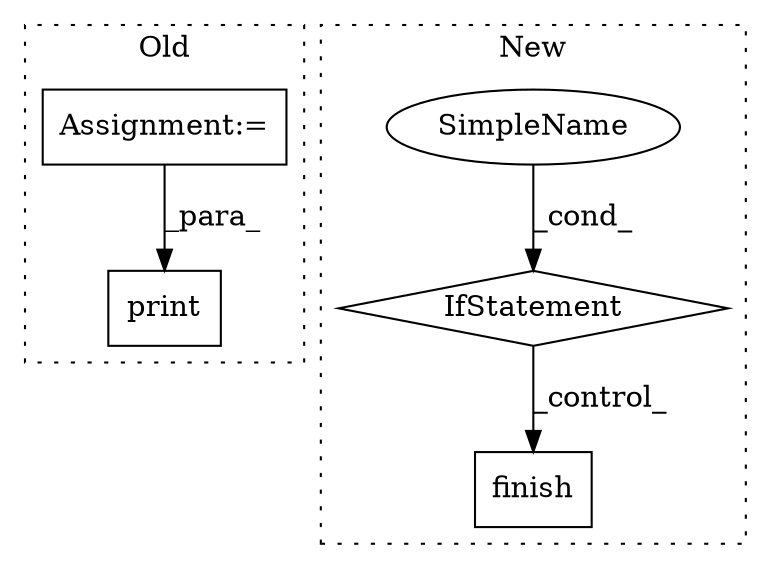 digraph G {
subgraph cluster0 {
1 [label="print" a="32" s="11365,11377" l="6,1" shape="box"];
5 [label="Assignment:=" a="7" s="11233" l="1" shape="box"];
label = "Old";
style="dotted";
}
subgraph cluster1 {
2 [label="finish" a="32" s="11010" l="8" shape="box"];
3 [label="IfStatement" a="25" s="10981,10993" l="4,2" shape="diamond"];
4 [label="SimpleName" a="42" s="10985" l="8" shape="ellipse"];
label = "New";
style="dotted";
}
3 -> 2 [label="_control_"];
4 -> 3 [label="_cond_"];
5 -> 1 [label="_para_"];
}